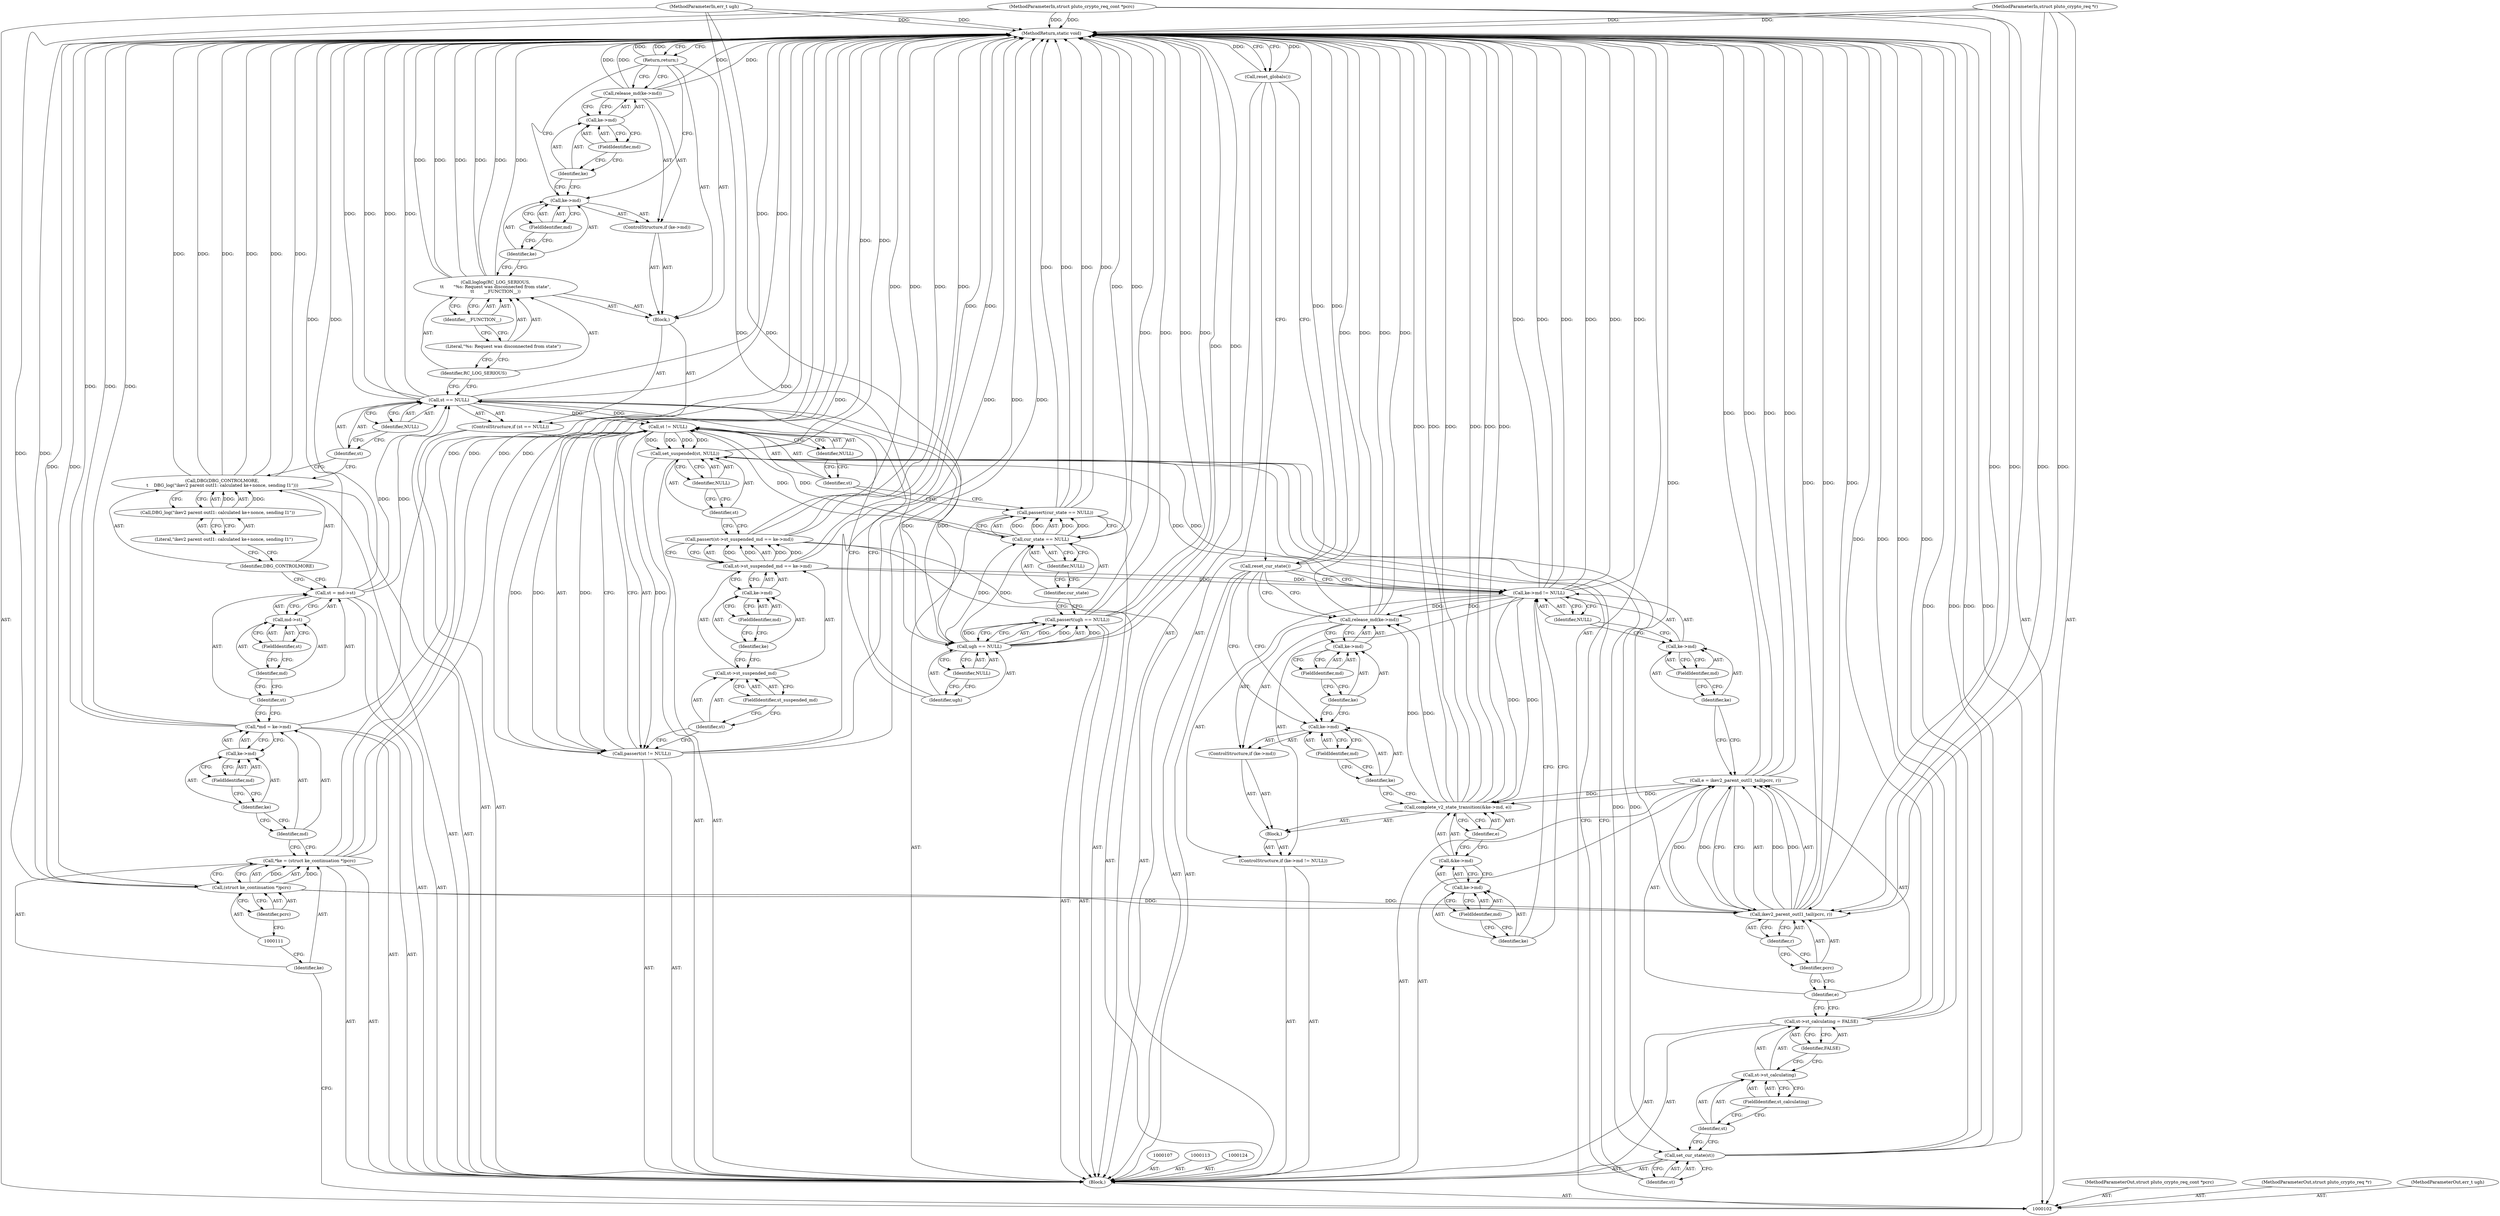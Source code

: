 digraph "0_libreswan_2899351224fe2940aec37d7656e1e392c0fe07f0_2" {
"1000205" [label="(MethodReturn,static void)"];
"1000103" [label="(MethodParameterIn,struct pluto_crypto_req_cont *pcrc)"];
"1000294" [label="(MethodParameterOut,struct pluto_crypto_req_cont *pcrc)"];
"1000125" [label="(Call,DBG(DBG_CONTROLMORE,\n\t    DBG_log(\"ikev2 parent outI1: calculated ke+nonce, sending I1\")))"];
"1000126" [label="(Identifier,DBG_CONTROLMORE)"];
"1000128" [label="(Literal,\"ikev2 parent outI1: calculated ke+nonce, sending I1\")"];
"1000127" [label="(Call,DBG_log(\"ikev2 parent outI1: calculated ke+nonce, sending I1\"))"];
"1000129" [label="(ControlStructure,if (st == NULL))"];
"1000132" [label="(Identifier,NULL)"];
"1000133" [label="(Block,)"];
"1000130" [label="(Call,st == NULL)"];
"1000131" [label="(Identifier,st)"];
"1000134" [label="(Call,loglog(RC_LOG_SERIOUS,\n\t\t       \"%s: Request was disconnected from state\",\n\t\t       __FUNCTION__))"];
"1000135" [label="(Identifier,RC_LOG_SERIOUS)"];
"1000136" [label="(Literal,\"%s: Request was disconnected from state\")"];
"1000137" [label="(Identifier,__FUNCTION__)"];
"1000141" [label="(FieldIdentifier,md)"];
"1000138" [label="(ControlStructure,if (ke->md))"];
"1000139" [label="(Call,ke->md)"];
"1000140" [label="(Identifier,ke)"];
"1000143" [label="(Call,ke->md)"];
"1000144" [label="(Identifier,ke)"];
"1000145" [label="(FieldIdentifier,md)"];
"1000142" [label="(Call,release_md(ke->md))"];
"1000146" [label="(Return,return;)"];
"1000104" [label="(MethodParameterIn,struct pluto_crypto_req *r)"];
"1000295" [label="(MethodParameterOut,struct pluto_crypto_req *r)"];
"1000147" [label="(Call,passert(ugh == NULL))"];
"1000150" [label="(Identifier,NULL)"];
"1000148" [label="(Call,ugh == NULL)"];
"1000149" [label="(Identifier,ugh)"];
"1000151" [label="(Call,passert(cur_state == NULL))"];
"1000154" [label="(Identifier,NULL)"];
"1000152" [label="(Call,cur_state == NULL)"];
"1000153" [label="(Identifier,cur_state)"];
"1000155" [label="(Call,passert(st != NULL))"];
"1000158" [label="(Identifier,NULL)"];
"1000156" [label="(Call,st != NULL)"];
"1000157" [label="(Identifier,st)"];
"1000159" [label="(Call,passert(st->st_suspended_md == ke->md))"];
"1000163" [label="(FieldIdentifier,st_suspended_md)"];
"1000164" [label="(Call,ke->md)"];
"1000165" [label="(Identifier,ke)"];
"1000166" [label="(FieldIdentifier,md)"];
"1000160" [label="(Call,st->st_suspended_md == ke->md)"];
"1000161" [label="(Call,st->st_suspended_md)"];
"1000162" [label="(Identifier,st)"];
"1000167" [label="(Call,set_suspended(st, NULL))"];
"1000168" [label="(Identifier,st)"];
"1000169" [label="(Identifier,NULL)"];
"1000105" [label="(MethodParameterIn,err_t ugh)"];
"1000296" [label="(MethodParameterOut,err_t ugh)"];
"1000170" [label="(Call,set_cur_state(st))"];
"1000171" [label="(Identifier,st)"];
"1000172" [label="(Call,st->st_calculating = FALSE)"];
"1000173" [label="(Call,st->st_calculating)"];
"1000174" [label="(Identifier,st)"];
"1000176" [label="(Identifier,FALSE)"];
"1000175" [label="(FieldIdentifier,st_calculating)"];
"1000177" [label="(Call,e = ikev2_parent_outI1_tail(pcrc, r))"];
"1000178" [label="(Identifier,e)"];
"1000180" [label="(Identifier,pcrc)"];
"1000181" [label="(Identifier,r)"];
"1000179" [label="(Call,ikev2_parent_outI1_tail(pcrc, r))"];
"1000182" [label="(ControlStructure,if (ke->md != NULL))"];
"1000187" [label="(Identifier,NULL)"];
"1000188" [label="(Block,)"];
"1000183" [label="(Call,ke->md != NULL)"];
"1000184" [label="(Call,ke->md)"];
"1000185" [label="(Identifier,ke)"];
"1000186" [label="(FieldIdentifier,md)"];
"1000189" [label="(Call,complete_v2_state_transition(&ke->md, e))"];
"1000190" [label="(Call,&ke->md)"];
"1000191" [label="(Call,ke->md)"];
"1000192" [label="(Identifier,ke)"];
"1000193" [label="(FieldIdentifier,md)"];
"1000194" [label="(Identifier,e)"];
"1000198" [label="(FieldIdentifier,md)"];
"1000195" [label="(ControlStructure,if (ke->md))"];
"1000196" [label="(Call,ke->md)"];
"1000197" [label="(Identifier,ke)"];
"1000200" [label="(Call,ke->md)"];
"1000201" [label="(Identifier,ke)"];
"1000202" [label="(FieldIdentifier,md)"];
"1000199" [label="(Call,release_md(ke->md))"];
"1000106" [label="(Block,)"];
"1000203" [label="(Call,reset_cur_state())"];
"1000204" [label="(Call,reset_globals())"];
"1000108" [label="(Call,*ke = (struct ke_continuation *)pcrc)"];
"1000109" [label="(Identifier,ke)"];
"1000110" [label="(Call,(struct ke_continuation *)pcrc)"];
"1000112" [label="(Identifier,pcrc)"];
"1000114" [label="(Call,*md = ke->md)"];
"1000115" [label="(Identifier,md)"];
"1000116" [label="(Call,ke->md)"];
"1000117" [label="(Identifier,ke)"];
"1000118" [label="(FieldIdentifier,md)"];
"1000119" [label="(Call,st = md->st)"];
"1000120" [label="(Identifier,st)"];
"1000121" [label="(Call,md->st)"];
"1000122" [label="(Identifier,md)"];
"1000123" [label="(FieldIdentifier,st)"];
"1000205" -> "1000102"  [label="AST: "];
"1000205" -> "1000146"  [label="CFG: "];
"1000205" -> "1000204"  [label="CFG: "];
"1000151" -> "1000205"  [label="DDG: "];
"1000151" -> "1000205"  [label="DDG: "];
"1000189" -> "1000205"  [label="DDG: "];
"1000189" -> "1000205"  [label="DDG: "];
"1000189" -> "1000205"  [label="DDG: "];
"1000199" -> "1000205"  [label="DDG: "];
"1000199" -> "1000205"  [label="DDG: "];
"1000105" -> "1000205"  [label="DDG: "];
"1000130" -> "1000205"  [label="DDG: "];
"1000130" -> "1000205"  [label="DDG: "];
"1000130" -> "1000205"  [label="DDG: "];
"1000179" -> "1000205"  [label="DDG: "];
"1000179" -> "1000205"  [label="DDG: "];
"1000110" -> "1000205"  [label="DDG: "];
"1000155" -> "1000205"  [label="DDG: "];
"1000155" -> "1000205"  [label="DDG: "];
"1000177" -> "1000205"  [label="DDG: "];
"1000177" -> "1000205"  [label="DDG: "];
"1000159" -> "1000205"  [label="DDG: "];
"1000159" -> "1000205"  [label="DDG: "];
"1000125" -> "1000205"  [label="DDG: "];
"1000125" -> "1000205"  [label="DDG: "];
"1000125" -> "1000205"  [label="DDG: "];
"1000183" -> "1000205"  [label="DDG: "];
"1000183" -> "1000205"  [label="DDG: "];
"1000183" -> "1000205"  [label="DDG: "];
"1000142" -> "1000205"  [label="DDG: "];
"1000142" -> "1000205"  [label="DDG: "];
"1000104" -> "1000205"  [label="DDG: "];
"1000103" -> "1000205"  [label="DDG: "];
"1000167" -> "1000205"  [label="DDG: "];
"1000134" -> "1000205"  [label="DDG: "];
"1000134" -> "1000205"  [label="DDG: "];
"1000134" -> "1000205"  [label="DDG: "];
"1000203" -> "1000205"  [label="DDG: "];
"1000114" -> "1000205"  [label="DDG: "];
"1000114" -> "1000205"  [label="DDG: "];
"1000119" -> "1000205"  [label="DDG: "];
"1000148" -> "1000205"  [label="DDG: "];
"1000147" -> "1000205"  [label="DDG: "];
"1000147" -> "1000205"  [label="DDG: "];
"1000172" -> "1000205"  [label="DDG: "];
"1000172" -> "1000205"  [label="DDG: "];
"1000152" -> "1000205"  [label="DDG: "];
"1000108" -> "1000205"  [label="DDG: "];
"1000108" -> "1000205"  [label="DDG: "];
"1000170" -> "1000205"  [label="DDG: "];
"1000170" -> "1000205"  [label="DDG: "];
"1000160" -> "1000205"  [label="DDG: "];
"1000204" -> "1000205"  [label="DDG: "];
"1000146" -> "1000205"  [label="DDG: "];
"1000103" -> "1000102"  [label="AST: "];
"1000103" -> "1000205"  [label="DDG: "];
"1000103" -> "1000110"  [label="DDG: "];
"1000103" -> "1000179"  [label="DDG: "];
"1000294" -> "1000102"  [label="AST: "];
"1000125" -> "1000106"  [label="AST: "];
"1000125" -> "1000127"  [label="CFG: "];
"1000126" -> "1000125"  [label="AST: "];
"1000127" -> "1000125"  [label="AST: "];
"1000131" -> "1000125"  [label="CFG: "];
"1000125" -> "1000205"  [label="DDG: "];
"1000125" -> "1000205"  [label="DDG: "];
"1000125" -> "1000205"  [label="DDG: "];
"1000127" -> "1000125"  [label="DDG: "];
"1000126" -> "1000125"  [label="AST: "];
"1000126" -> "1000119"  [label="CFG: "];
"1000128" -> "1000126"  [label="CFG: "];
"1000128" -> "1000127"  [label="AST: "];
"1000128" -> "1000126"  [label="CFG: "];
"1000127" -> "1000128"  [label="CFG: "];
"1000127" -> "1000125"  [label="AST: "];
"1000127" -> "1000128"  [label="CFG: "];
"1000128" -> "1000127"  [label="AST: "];
"1000125" -> "1000127"  [label="CFG: "];
"1000127" -> "1000125"  [label="DDG: "];
"1000129" -> "1000106"  [label="AST: "];
"1000130" -> "1000129"  [label="AST: "];
"1000133" -> "1000129"  [label="AST: "];
"1000132" -> "1000130"  [label="AST: "];
"1000132" -> "1000131"  [label="CFG: "];
"1000130" -> "1000132"  [label="CFG: "];
"1000133" -> "1000129"  [label="AST: "];
"1000134" -> "1000133"  [label="AST: "];
"1000138" -> "1000133"  [label="AST: "];
"1000146" -> "1000133"  [label="AST: "];
"1000130" -> "1000129"  [label="AST: "];
"1000130" -> "1000132"  [label="CFG: "];
"1000131" -> "1000130"  [label="AST: "];
"1000132" -> "1000130"  [label="AST: "];
"1000135" -> "1000130"  [label="CFG: "];
"1000149" -> "1000130"  [label="CFG: "];
"1000130" -> "1000205"  [label="DDG: "];
"1000130" -> "1000205"  [label="DDG: "];
"1000130" -> "1000205"  [label="DDG: "];
"1000119" -> "1000130"  [label="DDG: "];
"1000130" -> "1000148"  [label="DDG: "];
"1000130" -> "1000156"  [label="DDG: "];
"1000131" -> "1000130"  [label="AST: "];
"1000131" -> "1000125"  [label="CFG: "];
"1000132" -> "1000131"  [label="CFG: "];
"1000134" -> "1000133"  [label="AST: "];
"1000134" -> "1000137"  [label="CFG: "];
"1000135" -> "1000134"  [label="AST: "];
"1000136" -> "1000134"  [label="AST: "];
"1000137" -> "1000134"  [label="AST: "];
"1000140" -> "1000134"  [label="CFG: "];
"1000134" -> "1000205"  [label="DDG: "];
"1000134" -> "1000205"  [label="DDG: "];
"1000134" -> "1000205"  [label="DDG: "];
"1000135" -> "1000134"  [label="AST: "];
"1000135" -> "1000130"  [label="CFG: "];
"1000136" -> "1000135"  [label="CFG: "];
"1000136" -> "1000134"  [label="AST: "];
"1000136" -> "1000135"  [label="CFG: "];
"1000137" -> "1000136"  [label="CFG: "];
"1000137" -> "1000134"  [label="AST: "];
"1000137" -> "1000136"  [label="CFG: "];
"1000134" -> "1000137"  [label="CFG: "];
"1000141" -> "1000139"  [label="AST: "];
"1000141" -> "1000140"  [label="CFG: "];
"1000139" -> "1000141"  [label="CFG: "];
"1000138" -> "1000133"  [label="AST: "];
"1000139" -> "1000138"  [label="AST: "];
"1000142" -> "1000138"  [label="AST: "];
"1000139" -> "1000138"  [label="AST: "];
"1000139" -> "1000141"  [label="CFG: "];
"1000140" -> "1000139"  [label="AST: "];
"1000141" -> "1000139"  [label="AST: "];
"1000144" -> "1000139"  [label="CFG: "];
"1000146" -> "1000139"  [label="CFG: "];
"1000140" -> "1000139"  [label="AST: "];
"1000140" -> "1000134"  [label="CFG: "];
"1000141" -> "1000140"  [label="CFG: "];
"1000143" -> "1000142"  [label="AST: "];
"1000143" -> "1000145"  [label="CFG: "];
"1000144" -> "1000143"  [label="AST: "];
"1000145" -> "1000143"  [label="AST: "];
"1000142" -> "1000143"  [label="CFG: "];
"1000144" -> "1000143"  [label="AST: "];
"1000144" -> "1000139"  [label="CFG: "];
"1000145" -> "1000144"  [label="CFG: "];
"1000145" -> "1000143"  [label="AST: "];
"1000145" -> "1000144"  [label="CFG: "];
"1000143" -> "1000145"  [label="CFG: "];
"1000142" -> "1000138"  [label="AST: "];
"1000142" -> "1000143"  [label="CFG: "];
"1000143" -> "1000142"  [label="AST: "];
"1000146" -> "1000142"  [label="CFG: "];
"1000142" -> "1000205"  [label="DDG: "];
"1000142" -> "1000205"  [label="DDG: "];
"1000146" -> "1000133"  [label="AST: "];
"1000146" -> "1000142"  [label="CFG: "];
"1000146" -> "1000139"  [label="CFG: "];
"1000205" -> "1000146"  [label="CFG: "];
"1000146" -> "1000205"  [label="DDG: "];
"1000104" -> "1000102"  [label="AST: "];
"1000104" -> "1000205"  [label="DDG: "];
"1000104" -> "1000179"  [label="DDG: "];
"1000295" -> "1000102"  [label="AST: "];
"1000147" -> "1000106"  [label="AST: "];
"1000147" -> "1000148"  [label="CFG: "];
"1000148" -> "1000147"  [label="AST: "];
"1000153" -> "1000147"  [label="CFG: "];
"1000147" -> "1000205"  [label="DDG: "];
"1000147" -> "1000205"  [label="DDG: "];
"1000148" -> "1000147"  [label="DDG: "];
"1000148" -> "1000147"  [label="DDG: "];
"1000150" -> "1000148"  [label="AST: "];
"1000150" -> "1000149"  [label="CFG: "];
"1000148" -> "1000150"  [label="CFG: "];
"1000148" -> "1000147"  [label="AST: "];
"1000148" -> "1000150"  [label="CFG: "];
"1000149" -> "1000148"  [label="AST: "];
"1000150" -> "1000148"  [label="AST: "];
"1000147" -> "1000148"  [label="CFG: "];
"1000148" -> "1000205"  [label="DDG: "];
"1000148" -> "1000147"  [label="DDG: "];
"1000148" -> "1000147"  [label="DDG: "];
"1000105" -> "1000148"  [label="DDG: "];
"1000130" -> "1000148"  [label="DDG: "];
"1000148" -> "1000152"  [label="DDG: "];
"1000149" -> "1000148"  [label="AST: "];
"1000149" -> "1000130"  [label="CFG: "];
"1000150" -> "1000149"  [label="CFG: "];
"1000151" -> "1000106"  [label="AST: "];
"1000151" -> "1000152"  [label="CFG: "];
"1000152" -> "1000151"  [label="AST: "];
"1000157" -> "1000151"  [label="CFG: "];
"1000151" -> "1000205"  [label="DDG: "];
"1000151" -> "1000205"  [label="DDG: "];
"1000152" -> "1000151"  [label="DDG: "];
"1000152" -> "1000151"  [label="DDG: "];
"1000154" -> "1000152"  [label="AST: "];
"1000154" -> "1000153"  [label="CFG: "];
"1000152" -> "1000154"  [label="CFG: "];
"1000152" -> "1000151"  [label="AST: "];
"1000152" -> "1000154"  [label="CFG: "];
"1000153" -> "1000152"  [label="AST: "];
"1000154" -> "1000152"  [label="AST: "];
"1000151" -> "1000152"  [label="CFG: "];
"1000152" -> "1000205"  [label="DDG: "];
"1000152" -> "1000151"  [label="DDG: "];
"1000152" -> "1000151"  [label="DDG: "];
"1000148" -> "1000152"  [label="DDG: "];
"1000152" -> "1000156"  [label="DDG: "];
"1000153" -> "1000152"  [label="AST: "];
"1000153" -> "1000147"  [label="CFG: "];
"1000154" -> "1000153"  [label="CFG: "];
"1000155" -> "1000106"  [label="AST: "];
"1000155" -> "1000156"  [label="CFG: "];
"1000156" -> "1000155"  [label="AST: "];
"1000162" -> "1000155"  [label="CFG: "];
"1000155" -> "1000205"  [label="DDG: "];
"1000155" -> "1000205"  [label="DDG: "];
"1000156" -> "1000155"  [label="DDG: "];
"1000156" -> "1000155"  [label="DDG: "];
"1000158" -> "1000156"  [label="AST: "];
"1000158" -> "1000157"  [label="CFG: "];
"1000156" -> "1000158"  [label="CFG: "];
"1000156" -> "1000155"  [label="AST: "];
"1000156" -> "1000158"  [label="CFG: "];
"1000157" -> "1000156"  [label="AST: "];
"1000158" -> "1000156"  [label="AST: "];
"1000155" -> "1000156"  [label="CFG: "];
"1000156" -> "1000155"  [label="DDG: "];
"1000156" -> "1000155"  [label="DDG: "];
"1000130" -> "1000156"  [label="DDG: "];
"1000152" -> "1000156"  [label="DDG: "];
"1000156" -> "1000167"  [label="DDG: "];
"1000156" -> "1000167"  [label="DDG: "];
"1000157" -> "1000156"  [label="AST: "];
"1000157" -> "1000151"  [label="CFG: "];
"1000158" -> "1000157"  [label="CFG: "];
"1000159" -> "1000106"  [label="AST: "];
"1000159" -> "1000160"  [label="CFG: "];
"1000160" -> "1000159"  [label="AST: "];
"1000168" -> "1000159"  [label="CFG: "];
"1000159" -> "1000205"  [label="DDG: "];
"1000159" -> "1000205"  [label="DDG: "];
"1000160" -> "1000159"  [label="DDG: "];
"1000160" -> "1000159"  [label="DDG: "];
"1000163" -> "1000161"  [label="AST: "];
"1000163" -> "1000162"  [label="CFG: "];
"1000161" -> "1000163"  [label="CFG: "];
"1000164" -> "1000160"  [label="AST: "];
"1000164" -> "1000166"  [label="CFG: "];
"1000165" -> "1000164"  [label="AST: "];
"1000166" -> "1000164"  [label="AST: "];
"1000160" -> "1000164"  [label="CFG: "];
"1000165" -> "1000164"  [label="AST: "];
"1000165" -> "1000161"  [label="CFG: "];
"1000166" -> "1000165"  [label="CFG: "];
"1000166" -> "1000164"  [label="AST: "];
"1000166" -> "1000165"  [label="CFG: "];
"1000164" -> "1000166"  [label="CFG: "];
"1000160" -> "1000159"  [label="AST: "];
"1000160" -> "1000164"  [label="CFG: "];
"1000161" -> "1000160"  [label="AST: "];
"1000164" -> "1000160"  [label="AST: "];
"1000159" -> "1000160"  [label="CFG: "];
"1000160" -> "1000205"  [label="DDG: "];
"1000160" -> "1000159"  [label="DDG: "];
"1000160" -> "1000159"  [label="DDG: "];
"1000160" -> "1000183"  [label="DDG: "];
"1000161" -> "1000160"  [label="AST: "];
"1000161" -> "1000163"  [label="CFG: "];
"1000162" -> "1000161"  [label="AST: "];
"1000163" -> "1000161"  [label="AST: "];
"1000165" -> "1000161"  [label="CFG: "];
"1000162" -> "1000161"  [label="AST: "];
"1000162" -> "1000155"  [label="CFG: "];
"1000163" -> "1000162"  [label="CFG: "];
"1000167" -> "1000106"  [label="AST: "];
"1000167" -> "1000169"  [label="CFG: "];
"1000168" -> "1000167"  [label="AST: "];
"1000169" -> "1000167"  [label="AST: "];
"1000171" -> "1000167"  [label="CFG: "];
"1000167" -> "1000205"  [label="DDG: "];
"1000156" -> "1000167"  [label="DDG: "];
"1000156" -> "1000167"  [label="DDG: "];
"1000167" -> "1000170"  [label="DDG: "];
"1000167" -> "1000183"  [label="DDG: "];
"1000168" -> "1000167"  [label="AST: "];
"1000168" -> "1000159"  [label="CFG: "];
"1000169" -> "1000168"  [label="CFG: "];
"1000169" -> "1000167"  [label="AST: "];
"1000169" -> "1000168"  [label="CFG: "];
"1000167" -> "1000169"  [label="CFG: "];
"1000105" -> "1000102"  [label="AST: "];
"1000105" -> "1000205"  [label="DDG: "];
"1000105" -> "1000148"  [label="DDG: "];
"1000296" -> "1000102"  [label="AST: "];
"1000170" -> "1000106"  [label="AST: "];
"1000170" -> "1000171"  [label="CFG: "];
"1000171" -> "1000170"  [label="AST: "];
"1000174" -> "1000170"  [label="CFG: "];
"1000170" -> "1000205"  [label="DDG: "];
"1000170" -> "1000205"  [label="DDG: "];
"1000167" -> "1000170"  [label="DDG: "];
"1000171" -> "1000170"  [label="AST: "];
"1000171" -> "1000167"  [label="CFG: "];
"1000170" -> "1000171"  [label="CFG: "];
"1000172" -> "1000106"  [label="AST: "];
"1000172" -> "1000176"  [label="CFG: "];
"1000173" -> "1000172"  [label="AST: "];
"1000176" -> "1000172"  [label="AST: "];
"1000178" -> "1000172"  [label="CFG: "];
"1000172" -> "1000205"  [label="DDG: "];
"1000172" -> "1000205"  [label="DDG: "];
"1000173" -> "1000172"  [label="AST: "];
"1000173" -> "1000175"  [label="CFG: "];
"1000174" -> "1000173"  [label="AST: "];
"1000175" -> "1000173"  [label="AST: "];
"1000176" -> "1000173"  [label="CFG: "];
"1000174" -> "1000173"  [label="AST: "];
"1000174" -> "1000170"  [label="CFG: "];
"1000175" -> "1000174"  [label="CFG: "];
"1000176" -> "1000172"  [label="AST: "];
"1000176" -> "1000173"  [label="CFG: "];
"1000172" -> "1000176"  [label="CFG: "];
"1000175" -> "1000173"  [label="AST: "];
"1000175" -> "1000174"  [label="CFG: "];
"1000173" -> "1000175"  [label="CFG: "];
"1000177" -> "1000106"  [label="AST: "];
"1000177" -> "1000179"  [label="CFG: "];
"1000178" -> "1000177"  [label="AST: "];
"1000179" -> "1000177"  [label="AST: "];
"1000185" -> "1000177"  [label="CFG: "];
"1000177" -> "1000205"  [label="DDG: "];
"1000177" -> "1000205"  [label="DDG: "];
"1000179" -> "1000177"  [label="DDG: "];
"1000179" -> "1000177"  [label="DDG: "];
"1000177" -> "1000189"  [label="DDG: "];
"1000178" -> "1000177"  [label="AST: "];
"1000178" -> "1000172"  [label="CFG: "];
"1000180" -> "1000178"  [label="CFG: "];
"1000180" -> "1000179"  [label="AST: "];
"1000180" -> "1000178"  [label="CFG: "];
"1000181" -> "1000180"  [label="CFG: "];
"1000181" -> "1000179"  [label="AST: "];
"1000181" -> "1000180"  [label="CFG: "];
"1000179" -> "1000181"  [label="CFG: "];
"1000179" -> "1000177"  [label="AST: "];
"1000179" -> "1000181"  [label="CFG: "];
"1000180" -> "1000179"  [label="AST: "];
"1000181" -> "1000179"  [label="AST: "];
"1000177" -> "1000179"  [label="CFG: "];
"1000179" -> "1000205"  [label="DDG: "];
"1000179" -> "1000205"  [label="DDG: "];
"1000179" -> "1000177"  [label="DDG: "];
"1000179" -> "1000177"  [label="DDG: "];
"1000110" -> "1000179"  [label="DDG: "];
"1000103" -> "1000179"  [label="DDG: "];
"1000104" -> "1000179"  [label="DDG: "];
"1000182" -> "1000106"  [label="AST: "];
"1000183" -> "1000182"  [label="AST: "];
"1000188" -> "1000182"  [label="AST: "];
"1000187" -> "1000183"  [label="AST: "];
"1000187" -> "1000184"  [label="CFG: "];
"1000183" -> "1000187"  [label="CFG: "];
"1000188" -> "1000182"  [label="AST: "];
"1000189" -> "1000188"  [label="AST: "];
"1000195" -> "1000188"  [label="AST: "];
"1000183" -> "1000182"  [label="AST: "];
"1000183" -> "1000187"  [label="CFG: "];
"1000184" -> "1000183"  [label="AST: "];
"1000187" -> "1000183"  [label="AST: "];
"1000192" -> "1000183"  [label="CFG: "];
"1000203" -> "1000183"  [label="CFG: "];
"1000183" -> "1000205"  [label="DDG: "];
"1000183" -> "1000205"  [label="DDG: "];
"1000183" -> "1000205"  [label="DDG: "];
"1000160" -> "1000183"  [label="DDG: "];
"1000167" -> "1000183"  [label="DDG: "];
"1000183" -> "1000189"  [label="DDG: "];
"1000183" -> "1000199"  [label="DDG: "];
"1000184" -> "1000183"  [label="AST: "];
"1000184" -> "1000186"  [label="CFG: "];
"1000185" -> "1000184"  [label="AST: "];
"1000186" -> "1000184"  [label="AST: "];
"1000187" -> "1000184"  [label="CFG: "];
"1000185" -> "1000184"  [label="AST: "];
"1000185" -> "1000177"  [label="CFG: "];
"1000186" -> "1000185"  [label="CFG: "];
"1000186" -> "1000184"  [label="AST: "];
"1000186" -> "1000185"  [label="CFG: "];
"1000184" -> "1000186"  [label="CFG: "];
"1000189" -> "1000188"  [label="AST: "];
"1000189" -> "1000194"  [label="CFG: "];
"1000190" -> "1000189"  [label="AST: "];
"1000194" -> "1000189"  [label="AST: "];
"1000197" -> "1000189"  [label="CFG: "];
"1000189" -> "1000205"  [label="DDG: "];
"1000189" -> "1000205"  [label="DDG: "];
"1000189" -> "1000205"  [label="DDG: "];
"1000183" -> "1000189"  [label="DDG: "];
"1000177" -> "1000189"  [label="DDG: "];
"1000189" -> "1000199"  [label="DDG: "];
"1000190" -> "1000189"  [label="AST: "];
"1000190" -> "1000191"  [label="CFG: "];
"1000191" -> "1000190"  [label="AST: "];
"1000194" -> "1000190"  [label="CFG: "];
"1000191" -> "1000190"  [label="AST: "];
"1000191" -> "1000193"  [label="CFG: "];
"1000192" -> "1000191"  [label="AST: "];
"1000193" -> "1000191"  [label="AST: "];
"1000190" -> "1000191"  [label="CFG: "];
"1000192" -> "1000191"  [label="AST: "];
"1000192" -> "1000183"  [label="CFG: "];
"1000193" -> "1000192"  [label="CFG: "];
"1000193" -> "1000191"  [label="AST: "];
"1000193" -> "1000192"  [label="CFG: "];
"1000191" -> "1000193"  [label="CFG: "];
"1000194" -> "1000189"  [label="AST: "];
"1000194" -> "1000190"  [label="CFG: "];
"1000189" -> "1000194"  [label="CFG: "];
"1000198" -> "1000196"  [label="AST: "];
"1000198" -> "1000197"  [label="CFG: "];
"1000196" -> "1000198"  [label="CFG: "];
"1000195" -> "1000188"  [label="AST: "];
"1000196" -> "1000195"  [label="AST: "];
"1000199" -> "1000195"  [label="AST: "];
"1000196" -> "1000195"  [label="AST: "];
"1000196" -> "1000198"  [label="CFG: "];
"1000197" -> "1000196"  [label="AST: "];
"1000198" -> "1000196"  [label="AST: "];
"1000201" -> "1000196"  [label="CFG: "];
"1000203" -> "1000196"  [label="CFG: "];
"1000197" -> "1000196"  [label="AST: "];
"1000197" -> "1000189"  [label="CFG: "];
"1000198" -> "1000197"  [label="CFG: "];
"1000200" -> "1000199"  [label="AST: "];
"1000200" -> "1000202"  [label="CFG: "];
"1000201" -> "1000200"  [label="AST: "];
"1000202" -> "1000200"  [label="AST: "];
"1000199" -> "1000200"  [label="CFG: "];
"1000201" -> "1000200"  [label="AST: "];
"1000201" -> "1000196"  [label="CFG: "];
"1000202" -> "1000201"  [label="CFG: "];
"1000202" -> "1000200"  [label="AST: "];
"1000202" -> "1000201"  [label="CFG: "];
"1000200" -> "1000202"  [label="CFG: "];
"1000199" -> "1000195"  [label="AST: "];
"1000199" -> "1000200"  [label="CFG: "];
"1000200" -> "1000199"  [label="AST: "];
"1000203" -> "1000199"  [label="CFG: "];
"1000199" -> "1000205"  [label="DDG: "];
"1000199" -> "1000205"  [label="DDG: "];
"1000189" -> "1000199"  [label="DDG: "];
"1000183" -> "1000199"  [label="DDG: "];
"1000106" -> "1000102"  [label="AST: "];
"1000107" -> "1000106"  [label="AST: "];
"1000108" -> "1000106"  [label="AST: "];
"1000113" -> "1000106"  [label="AST: "];
"1000114" -> "1000106"  [label="AST: "];
"1000119" -> "1000106"  [label="AST: "];
"1000124" -> "1000106"  [label="AST: "];
"1000125" -> "1000106"  [label="AST: "];
"1000129" -> "1000106"  [label="AST: "];
"1000147" -> "1000106"  [label="AST: "];
"1000151" -> "1000106"  [label="AST: "];
"1000155" -> "1000106"  [label="AST: "];
"1000159" -> "1000106"  [label="AST: "];
"1000167" -> "1000106"  [label="AST: "];
"1000170" -> "1000106"  [label="AST: "];
"1000172" -> "1000106"  [label="AST: "];
"1000177" -> "1000106"  [label="AST: "];
"1000182" -> "1000106"  [label="AST: "];
"1000203" -> "1000106"  [label="AST: "];
"1000204" -> "1000106"  [label="AST: "];
"1000203" -> "1000106"  [label="AST: "];
"1000203" -> "1000199"  [label="CFG: "];
"1000203" -> "1000196"  [label="CFG: "];
"1000203" -> "1000183"  [label="CFG: "];
"1000204" -> "1000203"  [label="CFG: "];
"1000203" -> "1000205"  [label="DDG: "];
"1000204" -> "1000106"  [label="AST: "];
"1000204" -> "1000203"  [label="CFG: "];
"1000205" -> "1000204"  [label="CFG: "];
"1000204" -> "1000205"  [label="DDG: "];
"1000108" -> "1000106"  [label="AST: "];
"1000108" -> "1000110"  [label="CFG: "];
"1000109" -> "1000108"  [label="AST: "];
"1000110" -> "1000108"  [label="AST: "];
"1000115" -> "1000108"  [label="CFG: "];
"1000108" -> "1000205"  [label="DDG: "];
"1000108" -> "1000205"  [label="DDG: "];
"1000110" -> "1000108"  [label="DDG: "];
"1000109" -> "1000108"  [label="AST: "];
"1000109" -> "1000102"  [label="CFG: "];
"1000111" -> "1000109"  [label="CFG: "];
"1000110" -> "1000108"  [label="AST: "];
"1000110" -> "1000112"  [label="CFG: "];
"1000111" -> "1000110"  [label="AST: "];
"1000112" -> "1000110"  [label="AST: "];
"1000108" -> "1000110"  [label="CFG: "];
"1000110" -> "1000205"  [label="DDG: "];
"1000110" -> "1000108"  [label="DDG: "];
"1000103" -> "1000110"  [label="DDG: "];
"1000110" -> "1000179"  [label="DDG: "];
"1000112" -> "1000110"  [label="AST: "];
"1000112" -> "1000111"  [label="CFG: "];
"1000110" -> "1000112"  [label="CFG: "];
"1000114" -> "1000106"  [label="AST: "];
"1000114" -> "1000116"  [label="CFG: "];
"1000115" -> "1000114"  [label="AST: "];
"1000116" -> "1000114"  [label="AST: "];
"1000120" -> "1000114"  [label="CFG: "];
"1000114" -> "1000205"  [label="DDG: "];
"1000114" -> "1000205"  [label="DDG: "];
"1000115" -> "1000114"  [label="AST: "];
"1000115" -> "1000108"  [label="CFG: "];
"1000117" -> "1000115"  [label="CFG: "];
"1000116" -> "1000114"  [label="AST: "];
"1000116" -> "1000118"  [label="CFG: "];
"1000117" -> "1000116"  [label="AST: "];
"1000118" -> "1000116"  [label="AST: "];
"1000114" -> "1000116"  [label="CFG: "];
"1000117" -> "1000116"  [label="AST: "];
"1000117" -> "1000115"  [label="CFG: "];
"1000118" -> "1000117"  [label="CFG: "];
"1000118" -> "1000116"  [label="AST: "];
"1000118" -> "1000117"  [label="CFG: "];
"1000116" -> "1000118"  [label="CFG: "];
"1000119" -> "1000106"  [label="AST: "];
"1000119" -> "1000121"  [label="CFG: "];
"1000120" -> "1000119"  [label="AST: "];
"1000121" -> "1000119"  [label="AST: "];
"1000126" -> "1000119"  [label="CFG: "];
"1000119" -> "1000205"  [label="DDG: "];
"1000119" -> "1000130"  [label="DDG: "];
"1000120" -> "1000119"  [label="AST: "];
"1000120" -> "1000114"  [label="CFG: "];
"1000122" -> "1000120"  [label="CFG: "];
"1000121" -> "1000119"  [label="AST: "];
"1000121" -> "1000123"  [label="CFG: "];
"1000122" -> "1000121"  [label="AST: "];
"1000123" -> "1000121"  [label="AST: "];
"1000119" -> "1000121"  [label="CFG: "];
"1000122" -> "1000121"  [label="AST: "];
"1000122" -> "1000120"  [label="CFG: "];
"1000123" -> "1000122"  [label="CFG: "];
"1000123" -> "1000121"  [label="AST: "];
"1000123" -> "1000122"  [label="CFG: "];
"1000121" -> "1000123"  [label="CFG: "];
}
